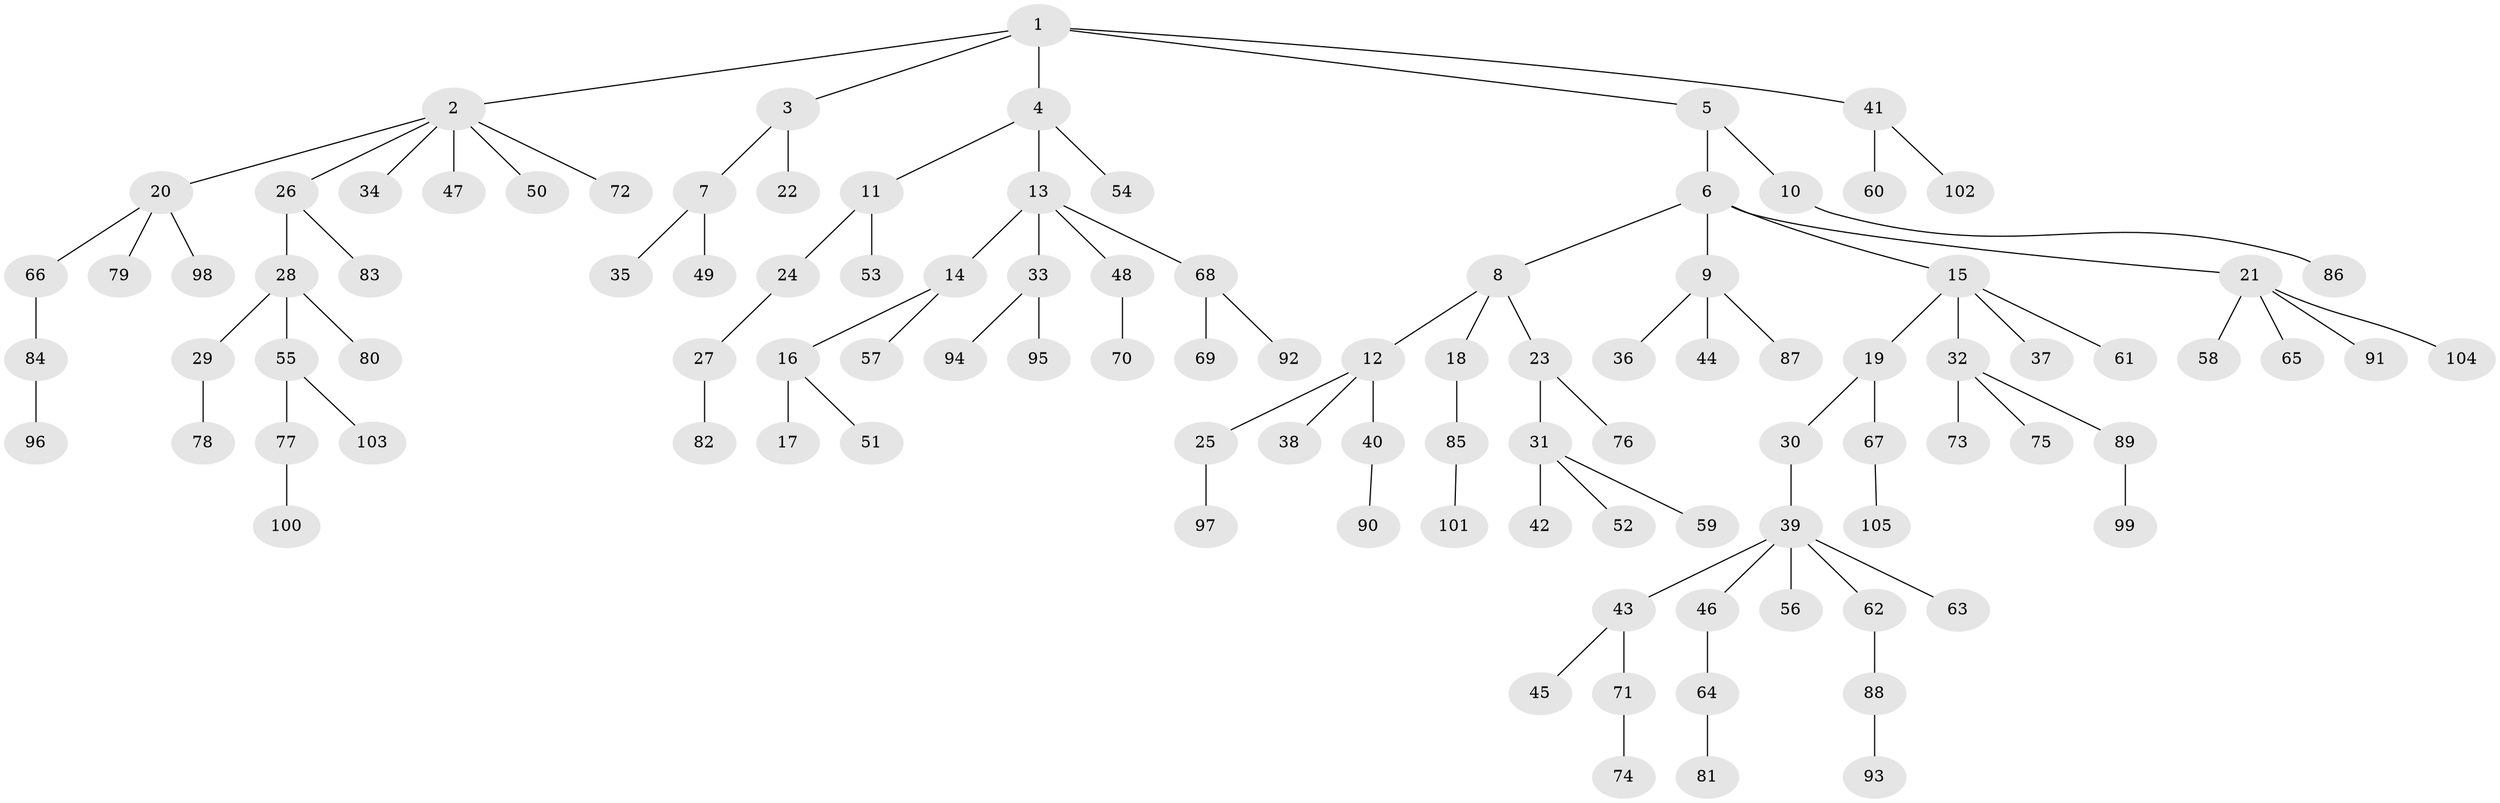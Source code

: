 // Generated by graph-tools (version 1.1) at 2025/37/03/09/25 02:37:02]
// undirected, 105 vertices, 104 edges
graph export_dot {
graph [start="1"]
  node [color=gray90,style=filled];
  1;
  2;
  3;
  4;
  5;
  6;
  7;
  8;
  9;
  10;
  11;
  12;
  13;
  14;
  15;
  16;
  17;
  18;
  19;
  20;
  21;
  22;
  23;
  24;
  25;
  26;
  27;
  28;
  29;
  30;
  31;
  32;
  33;
  34;
  35;
  36;
  37;
  38;
  39;
  40;
  41;
  42;
  43;
  44;
  45;
  46;
  47;
  48;
  49;
  50;
  51;
  52;
  53;
  54;
  55;
  56;
  57;
  58;
  59;
  60;
  61;
  62;
  63;
  64;
  65;
  66;
  67;
  68;
  69;
  70;
  71;
  72;
  73;
  74;
  75;
  76;
  77;
  78;
  79;
  80;
  81;
  82;
  83;
  84;
  85;
  86;
  87;
  88;
  89;
  90;
  91;
  92;
  93;
  94;
  95;
  96;
  97;
  98;
  99;
  100;
  101;
  102;
  103;
  104;
  105;
  1 -- 2;
  1 -- 3;
  1 -- 4;
  1 -- 5;
  1 -- 41;
  2 -- 20;
  2 -- 26;
  2 -- 34;
  2 -- 47;
  2 -- 50;
  2 -- 72;
  3 -- 7;
  3 -- 22;
  4 -- 11;
  4 -- 13;
  4 -- 54;
  5 -- 6;
  5 -- 10;
  6 -- 8;
  6 -- 9;
  6 -- 15;
  6 -- 21;
  7 -- 35;
  7 -- 49;
  8 -- 12;
  8 -- 18;
  8 -- 23;
  9 -- 36;
  9 -- 44;
  9 -- 87;
  10 -- 86;
  11 -- 24;
  11 -- 53;
  12 -- 25;
  12 -- 38;
  12 -- 40;
  13 -- 14;
  13 -- 33;
  13 -- 48;
  13 -- 68;
  14 -- 16;
  14 -- 57;
  15 -- 19;
  15 -- 32;
  15 -- 37;
  15 -- 61;
  16 -- 17;
  16 -- 51;
  18 -- 85;
  19 -- 30;
  19 -- 67;
  20 -- 66;
  20 -- 79;
  20 -- 98;
  21 -- 58;
  21 -- 65;
  21 -- 91;
  21 -- 104;
  23 -- 31;
  23 -- 76;
  24 -- 27;
  25 -- 97;
  26 -- 28;
  26 -- 83;
  27 -- 82;
  28 -- 29;
  28 -- 55;
  28 -- 80;
  29 -- 78;
  30 -- 39;
  31 -- 42;
  31 -- 52;
  31 -- 59;
  32 -- 73;
  32 -- 75;
  32 -- 89;
  33 -- 94;
  33 -- 95;
  39 -- 43;
  39 -- 46;
  39 -- 56;
  39 -- 62;
  39 -- 63;
  40 -- 90;
  41 -- 60;
  41 -- 102;
  43 -- 45;
  43 -- 71;
  46 -- 64;
  48 -- 70;
  55 -- 77;
  55 -- 103;
  62 -- 88;
  64 -- 81;
  66 -- 84;
  67 -- 105;
  68 -- 69;
  68 -- 92;
  71 -- 74;
  77 -- 100;
  84 -- 96;
  85 -- 101;
  88 -- 93;
  89 -- 99;
}
